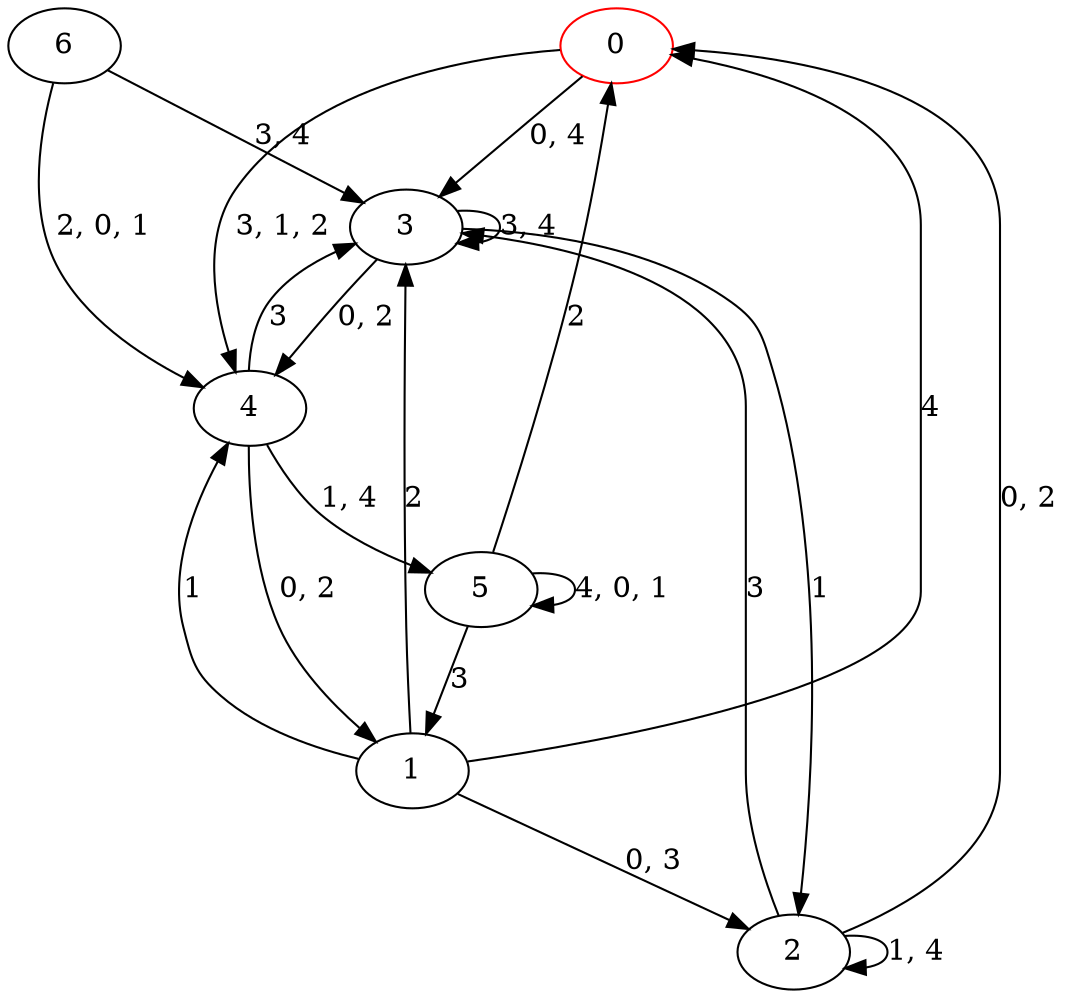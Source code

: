 digraph g {
0 [label= "0"] [color="red"];
1 [label= "1"];
2 [label= "2"];
3 [label= "3"];
4 [label= "4"];
5 [label= "5"];
6 [label= "6"];
1 -> 4[label= "1"];
1 -> 3[label= "2"];
1 -> 0[label= "4"];
2 -> 3[label= "3"];
3 -> 2[label= "1"];
4 -> 3[label= "3"];
5 -> 0[label= "2"];
5 -> 1[label= "3"];
0 -> 3[label= "0, 4"];
0 -> 4[label= "3, 1, 2"];
1 -> 2[label= "0, 3"];
2 -> 0[label= "0, 2"];
2 -> 2[label= "1, 4"];
3 -> 4[label= "0, 2"];
3 -> 3[label= "3, 4"];
4 -> 1[label= "0, 2"];
4 -> 5[label= "1, 4"];
5 -> 5[label= "4, 0, 1"];
6 -> 4[label= "2, 0, 1"];
6 -> 3[label= "3, 4"];
}
